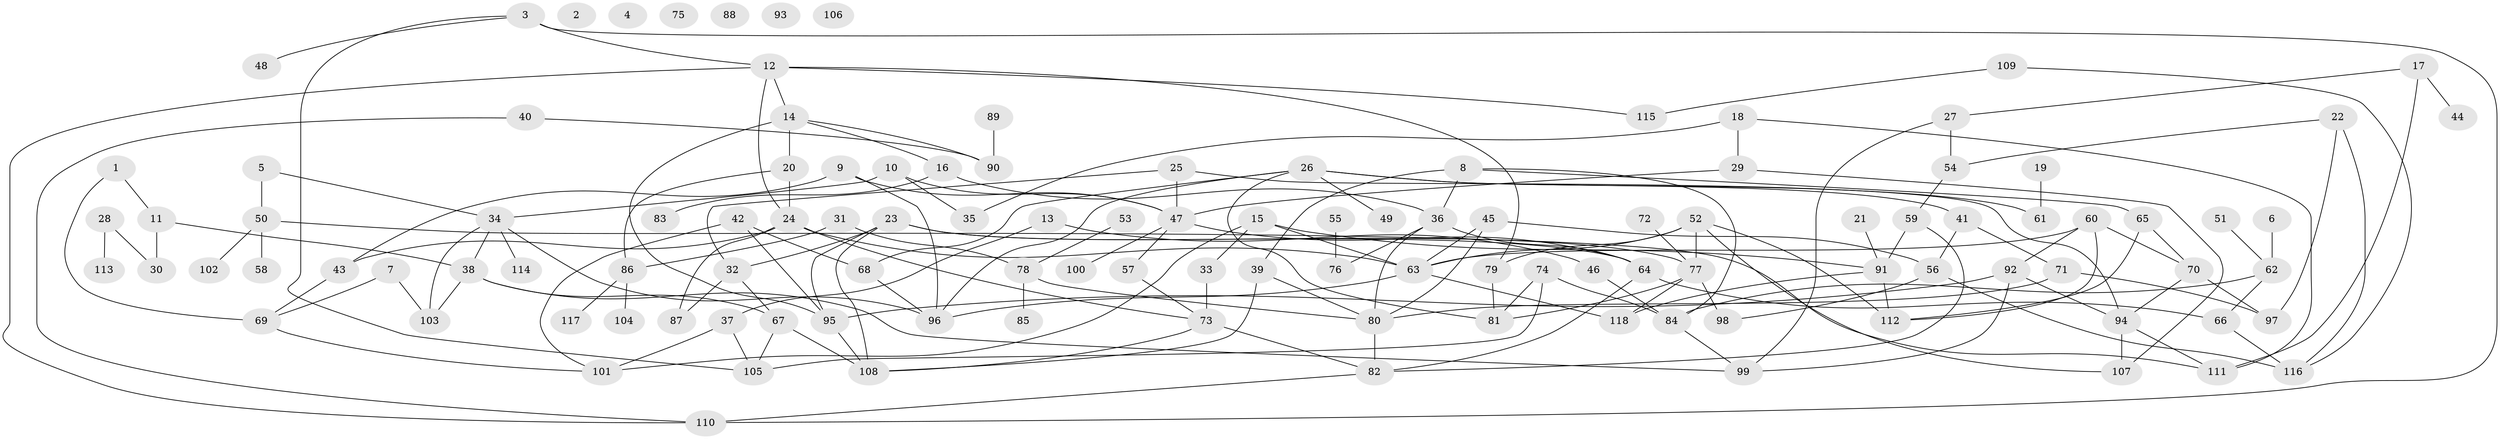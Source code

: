 // Generated by graph-tools (version 1.1) at 2025/40/03/09/25 04:40:47]
// undirected, 118 vertices, 177 edges
graph export_dot {
graph [start="1"]
  node [color=gray90,style=filled];
  1;
  2;
  3;
  4;
  5;
  6;
  7;
  8;
  9;
  10;
  11;
  12;
  13;
  14;
  15;
  16;
  17;
  18;
  19;
  20;
  21;
  22;
  23;
  24;
  25;
  26;
  27;
  28;
  29;
  30;
  31;
  32;
  33;
  34;
  35;
  36;
  37;
  38;
  39;
  40;
  41;
  42;
  43;
  44;
  45;
  46;
  47;
  48;
  49;
  50;
  51;
  52;
  53;
  54;
  55;
  56;
  57;
  58;
  59;
  60;
  61;
  62;
  63;
  64;
  65;
  66;
  67;
  68;
  69;
  70;
  71;
  72;
  73;
  74;
  75;
  76;
  77;
  78;
  79;
  80;
  81;
  82;
  83;
  84;
  85;
  86;
  87;
  88;
  89;
  90;
  91;
  92;
  93;
  94;
  95;
  96;
  97;
  98;
  99;
  100;
  101;
  102;
  103;
  104;
  105;
  106;
  107;
  108;
  109;
  110;
  111;
  112;
  113;
  114;
  115;
  116;
  117;
  118;
  1 -- 11;
  1 -- 69;
  3 -- 12;
  3 -- 48;
  3 -- 105;
  3 -- 110;
  5 -- 34;
  5 -- 50;
  6 -- 62;
  7 -- 69;
  7 -- 103;
  8 -- 36;
  8 -- 39;
  8 -- 65;
  8 -- 84;
  9 -- 43;
  9 -- 47;
  9 -- 96;
  10 -- 34;
  10 -- 35;
  10 -- 47;
  11 -- 30;
  11 -- 38;
  12 -- 14;
  12 -- 24;
  12 -- 79;
  12 -- 110;
  12 -- 115;
  13 -- 37;
  13 -- 46;
  14 -- 16;
  14 -- 20;
  14 -- 90;
  14 -- 95;
  15 -- 33;
  15 -- 63;
  15 -- 91;
  15 -- 101;
  16 -- 36;
  16 -- 83;
  17 -- 27;
  17 -- 44;
  17 -- 111;
  18 -- 29;
  18 -- 35;
  18 -- 111;
  19 -- 61;
  20 -- 24;
  20 -- 86;
  21 -- 91;
  22 -- 54;
  22 -- 97;
  22 -- 116;
  23 -- 32;
  23 -- 64;
  23 -- 77;
  23 -- 95;
  23 -- 108;
  24 -- 43;
  24 -- 63;
  24 -- 73;
  24 -- 87;
  25 -- 32;
  25 -- 47;
  25 -- 94;
  26 -- 41;
  26 -- 49;
  26 -- 61;
  26 -- 68;
  26 -- 81;
  26 -- 96;
  27 -- 54;
  27 -- 99;
  28 -- 30;
  28 -- 113;
  29 -- 47;
  29 -- 107;
  31 -- 78;
  31 -- 86;
  32 -- 67;
  32 -- 87;
  33 -- 73;
  34 -- 38;
  34 -- 96;
  34 -- 103;
  34 -- 114;
  36 -- 64;
  36 -- 76;
  36 -- 80;
  37 -- 101;
  37 -- 105;
  38 -- 67;
  38 -- 99;
  38 -- 103;
  39 -- 80;
  39 -- 108;
  40 -- 90;
  40 -- 110;
  41 -- 56;
  41 -- 71;
  42 -- 68;
  42 -- 95;
  42 -- 101;
  43 -- 69;
  45 -- 56;
  45 -- 63;
  45 -- 80;
  46 -- 84;
  47 -- 57;
  47 -- 64;
  47 -- 100;
  50 -- 58;
  50 -- 102;
  50 -- 111;
  51 -- 62;
  52 -- 63;
  52 -- 77;
  52 -- 79;
  52 -- 107;
  52 -- 112;
  53 -- 78;
  54 -- 59;
  55 -- 76;
  56 -- 98;
  56 -- 116;
  57 -- 73;
  59 -- 82;
  59 -- 91;
  60 -- 63;
  60 -- 70;
  60 -- 92;
  60 -- 112;
  62 -- 66;
  62 -- 84;
  63 -- 96;
  63 -- 118;
  64 -- 66;
  64 -- 82;
  65 -- 70;
  65 -- 112;
  66 -- 116;
  67 -- 105;
  67 -- 108;
  68 -- 96;
  69 -- 101;
  70 -- 94;
  70 -- 97;
  71 -- 80;
  71 -- 97;
  72 -- 77;
  73 -- 82;
  73 -- 108;
  74 -- 81;
  74 -- 84;
  74 -- 105;
  77 -- 81;
  77 -- 98;
  77 -- 118;
  78 -- 80;
  78 -- 85;
  79 -- 81;
  80 -- 82;
  82 -- 110;
  84 -- 99;
  86 -- 104;
  86 -- 117;
  89 -- 90;
  91 -- 112;
  91 -- 118;
  92 -- 94;
  92 -- 95;
  92 -- 99;
  94 -- 107;
  94 -- 111;
  95 -- 108;
  109 -- 115;
  109 -- 116;
}
